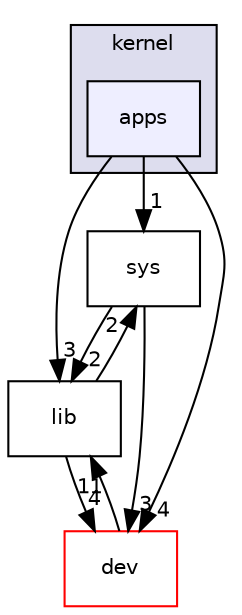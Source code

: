 digraph "apps" {
  compound=true
  node [ fontsize="10", fontname="Helvetica"];
  edge [ labelfontsize="10", labelfontname="Helvetica"];
  subgraph clusterdir_dc43877d82dd332f9fb2071fcca799d6 {
    graph [ bgcolor="#ddddee", pencolor="black", label="kernel" fontname="Helvetica", fontsize="10", URL="dir_dc43877d82dd332f9fb2071fcca799d6.html"]
  dir_fa570ce2753ea55f487262f756360351 [shape=box, label="apps", style="filled", fillcolor="#eeeeff", pencolor="black", URL="dir_fa570ce2753ea55f487262f756360351.html"];
  }
  dir_673419bcbe62e80b0522bf884daabf0e [shape=box label="sys" URL="dir_673419bcbe62e80b0522bf884daabf0e.html"];
  dir_c883bf649c7845365059c82cfcfc2919 [shape=box label="lib" URL="dir_c883bf649c7845365059c82cfcfc2919.html"];
  dir_aa74cb49fdf9b71a4ed99e37b64b0c24 [shape=box label="dev" fillcolor="white" style="filled" color="red" URL="dir_aa74cb49fdf9b71a4ed99e37b64b0c24.html"];
  dir_673419bcbe62e80b0522bf884daabf0e->dir_c883bf649c7845365059c82cfcfc2919 [headlabel="2", labeldistance=1.5 headhref="dir_000015_000005.html"];
  dir_673419bcbe62e80b0522bf884daabf0e->dir_aa74cb49fdf9b71a4ed99e37b64b0c24 [headlabel="3", labeldistance=1.5 headhref="dir_000015_000008.html"];
  dir_c883bf649c7845365059c82cfcfc2919->dir_673419bcbe62e80b0522bf884daabf0e [headlabel="2", labeldistance=1.5 headhref="dir_000005_000015.html"];
  dir_c883bf649c7845365059c82cfcfc2919->dir_aa74cb49fdf9b71a4ed99e37b64b0c24 [headlabel="4", labeldistance=1.5 headhref="dir_000005_000008.html"];
  dir_fa570ce2753ea55f487262f756360351->dir_673419bcbe62e80b0522bf884daabf0e [headlabel="1", labeldistance=1.5 headhref="dir_000001_000015.html"];
  dir_fa570ce2753ea55f487262f756360351->dir_c883bf649c7845365059c82cfcfc2919 [headlabel="3", labeldistance=1.5 headhref="dir_000001_000005.html"];
  dir_fa570ce2753ea55f487262f756360351->dir_aa74cb49fdf9b71a4ed99e37b64b0c24 [headlabel="4", labeldistance=1.5 headhref="dir_000001_000008.html"];
  dir_aa74cb49fdf9b71a4ed99e37b64b0c24->dir_c883bf649c7845365059c82cfcfc2919 [headlabel="11", labeldistance=1.5 headhref="dir_000008_000005.html"];
}
